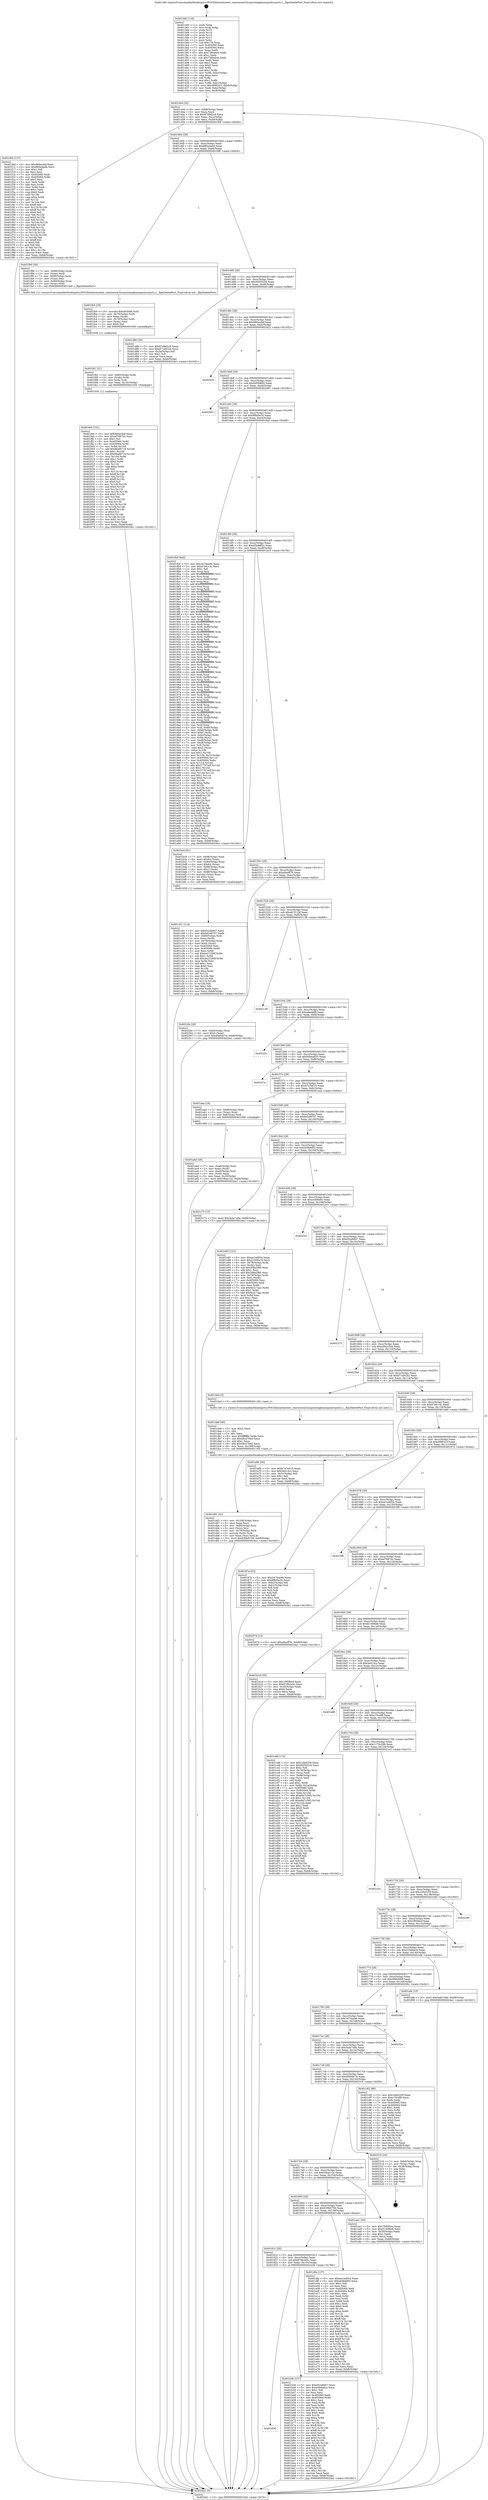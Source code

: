 digraph "0x4013d0" {
  label = "0x4013d0 (/mnt/c/Users/mathe/Desktop/tcc/POCII/binaries/extr_reactoswin32ssprintingbasespoolsvports.c__RpcDeletePort_Final-ollvm.out::main(0))"
  labelloc = "t"
  node[shape=record]

  Entry [label="",width=0.3,height=0.3,shape=circle,fillcolor=black,style=filled]
  "0x401444" [label="{
     0x401444 [32]\l
     | [instrs]\l
     &nbsp;&nbsp;0x401444 \<+6\>: mov -0xb8(%rbp),%eax\l
     &nbsp;&nbsp;0x40144a \<+2\>: mov %eax,%ecx\l
     &nbsp;&nbsp;0x40144c \<+6\>: sub $0x87d9d2c9,%ecx\l
     &nbsp;&nbsp;0x401452 \<+6\>: mov %eax,-0xcc(%rbp)\l
     &nbsp;&nbsp;0x401458 \<+6\>: mov %ecx,-0xd0(%rbp)\l
     &nbsp;&nbsp;0x40145e \<+6\>: je 0000000000401f0d \<main+0xb3d\>\l
  }"]
  "0x401f0d" [label="{
     0x401f0d [137]\l
     | [instrs]\l
     &nbsp;&nbsp;0x401f0d \<+5\>: mov $0x960ecdaf,%eax\l
     &nbsp;&nbsp;0x401f12 \<+5\>: mov $0x885e4a4b,%ecx\l
     &nbsp;&nbsp;0x401f17 \<+2\>: mov $0x1,%dl\l
     &nbsp;&nbsp;0x401f19 \<+2\>: xor %esi,%esi\l
     &nbsp;&nbsp;0x401f1b \<+7\>: mov 0x405060,%edi\l
     &nbsp;&nbsp;0x401f22 \<+8\>: mov 0x405064,%r8d\l
     &nbsp;&nbsp;0x401f2a \<+3\>: sub $0x1,%esi\l
     &nbsp;&nbsp;0x401f2d \<+3\>: mov %edi,%r9d\l
     &nbsp;&nbsp;0x401f30 \<+3\>: add %esi,%r9d\l
     &nbsp;&nbsp;0x401f33 \<+4\>: imul %r9d,%edi\l
     &nbsp;&nbsp;0x401f37 \<+3\>: and $0x1,%edi\l
     &nbsp;&nbsp;0x401f3a \<+3\>: cmp $0x0,%edi\l
     &nbsp;&nbsp;0x401f3d \<+4\>: sete %r10b\l
     &nbsp;&nbsp;0x401f41 \<+4\>: cmp $0xa,%r8d\l
     &nbsp;&nbsp;0x401f45 \<+4\>: setl %r11b\l
     &nbsp;&nbsp;0x401f49 \<+3\>: mov %r10b,%bl\l
     &nbsp;&nbsp;0x401f4c \<+3\>: xor $0xff,%bl\l
     &nbsp;&nbsp;0x401f4f \<+3\>: mov %r11b,%r14b\l
     &nbsp;&nbsp;0x401f52 \<+4\>: xor $0xff,%r14b\l
     &nbsp;&nbsp;0x401f56 \<+3\>: xor $0x0,%dl\l
     &nbsp;&nbsp;0x401f59 \<+3\>: mov %bl,%r15b\l
     &nbsp;&nbsp;0x401f5c \<+4\>: and $0x0,%r15b\l
     &nbsp;&nbsp;0x401f60 \<+3\>: and %dl,%r10b\l
     &nbsp;&nbsp;0x401f63 \<+3\>: mov %r14b,%r12b\l
     &nbsp;&nbsp;0x401f66 \<+4\>: and $0x0,%r12b\l
     &nbsp;&nbsp;0x401f6a \<+3\>: and %dl,%r11b\l
     &nbsp;&nbsp;0x401f6d \<+3\>: or %r10b,%r15b\l
     &nbsp;&nbsp;0x401f70 \<+3\>: or %r11b,%r12b\l
     &nbsp;&nbsp;0x401f73 \<+3\>: xor %r12b,%r15b\l
     &nbsp;&nbsp;0x401f76 \<+3\>: or %r14b,%bl\l
     &nbsp;&nbsp;0x401f79 \<+3\>: xor $0xff,%bl\l
     &nbsp;&nbsp;0x401f7c \<+3\>: or $0x0,%dl\l
     &nbsp;&nbsp;0x401f7f \<+2\>: and %dl,%bl\l
     &nbsp;&nbsp;0x401f81 \<+3\>: or %bl,%r15b\l
     &nbsp;&nbsp;0x401f84 \<+4\>: test $0x1,%r15b\l
     &nbsp;&nbsp;0x401f88 \<+3\>: cmovne %ecx,%eax\l
     &nbsp;&nbsp;0x401f8b \<+6\>: mov %eax,-0xb8(%rbp)\l
     &nbsp;&nbsp;0x401f91 \<+5\>: jmp 00000000004024a1 \<main+0x10d1\>\l
  }"]
  "0x401464" [label="{
     0x401464 [28]\l
     | [instrs]\l
     &nbsp;&nbsp;0x401464 \<+5\>: jmp 0000000000401469 \<main+0x99\>\l
     &nbsp;&nbsp;0x401469 \<+6\>: mov -0xcc(%rbp),%eax\l
     &nbsp;&nbsp;0x40146f \<+5\>: sub $0x885e4a4b,%eax\l
     &nbsp;&nbsp;0x401474 \<+6\>: mov %eax,-0xd4(%rbp)\l
     &nbsp;&nbsp;0x40147a \<+6\>: je 0000000000401f96 \<main+0xbc6\>\l
  }"]
  Exit [label="",width=0.3,height=0.3,shape=circle,fillcolor=black,style=filled,peripheries=2]
  "0x401f96" [label="{
     0x401f96 [30]\l
     | [instrs]\l
     &nbsp;&nbsp;0x401f96 \<+7\>: mov -0x98(%rbp),%rax\l
     &nbsp;&nbsp;0x401f9d \<+2\>: mov (%rax),%edi\l
     &nbsp;&nbsp;0x401f9f \<+7\>: mov -0x90(%rbp),%rax\l
     &nbsp;&nbsp;0x401fa6 \<+2\>: mov (%rax),%esi\l
     &nbsp;&nbsp;0x401fa8 \<+4\>: mov -0x80(%rbp),%rax\l
     &nbsp;&nbsp;0x401fac \<+3\>: mov (%rax),%rdx\l
     &nbsp;&nbsp;0x401faf \<+5\>: call 00000000004013b0 \<_RpcDeletePort\>\l
     | [calls]\l
     &nbsp;&nbsp;0x4013b0 \{1\} (/mnt/c/Users/mathe/Desktop/tcc/POCII/binaries/extr_reactoswin32ssprintingbasespoolsvports.c__RpcDeletePort_Final-ollvm.out::_RpcDeletePort)\l
  }"]
  "0x401480" [label="{
     0x401480 [28]\l
     | [instrs]\l
     &nbsp;&nbsp;0x401480 \<+5\>: jmp 0000000000401485 \<main+0xb5\>\l
     &nbsp;&nbsp;0x401485 \<+6\>: mov -0xcc(%rbp),%eax\l
     &nbsp;&nbsp;0x40148b \<+5\>: sub $0x92f30234,%eax\l
     &nbsp;&nbsp;0x401490 \<+6\>: mov %eax,-0xd8(%rbp)\l
     &nbsp;&nbsp;0x401496 \<+6\>: je 0000000000401d86 \<main+0x9b6\>\l
  }"]
  "0x401fe6" [label="{
     0x401fe6 [151]\l
     | [instrs]\l
     &nbsp;&nbsp;0x401fe6 \<+5\>: mov $0x960ecdaf,%eax\l
     &nbsp;&nbsp;0x401feb \<+5\>: mov $0xef7887dc,%esi\l
     &nbsp;&nbsp;0x401ff0 \<+2\>: mov $0x1,%cl\l
     &nbsp;&nbsp;0x401ff2 \<+8\>: mov 0x405060,%r8d\l
     &nbsp;&nbsp;0x401ffa \<+8\>: mov 0x405064,%r9d\l
     &nbsp;&nbsp;0x402002 \<+3\>: mov %r8d,%r10d\l
     &nbsp;&nbsp;0x402005 \<+7\>: add $0x96af6719,%r10d\l
     &nbsp;&nbsp;0x40200c \<+4\>: sub $0x1,%r10d\l
     &nbsp;&nbsp;0x402010 \<+7\>: sub $0x96af6719,%r10d\l
     &nbsp;&nbsp;0x402017 \<+4\>: imul %r10d,%r8d\l
     &nbsp;&nbsp;0x40201b \<+4\>: and $0x1,%r8d\l
     &nbsp;&nbsp;0x40201f \<+4\>: cmp $0x0,%r8d\l
     &nbsp;&nbsp;0x402023 \<+4\>: sete %r11b\l
     &nbsp;&nbsp;0x402027 \<+4\>: cmp $0xa,%r9d\l
     &nbsp;&nbsp;0x40202b \<+3\>: setl %bl\l
     &nbsp;&nbsp;0x40202e \<+3\>: mov %r11b,%r14b\l
     &nbsp;&nbsp;0x402031 \<+4\>: xor $0xff,%r14b\l
     &nbsp;&nbsp;0x402035 \<+3\>: mov %bl,%r15b\l
     &nbsp;&nbsp;0x402038 \<+4\>: xor $0xff,%r15b\l
     &nbsp;&nbsp;0x40203c \<+3\>: xor $0x0,%cl\l
     &nbsp;&nbsp;0x40203f \<+3\>: mov %r14b,%r12b\l
     &nbsp;&nbsp;0x402042 \<+4\>: and $0x0,%r12b\l
     &nbsp;&nbsp;0x402046 \<+3\>: and %cl,%r11b\l
     &nbsp;&nbsp;0x402049 \<+3\>: mov %r15b,%r13b\l
     &nbsp;&nbsp;0x40204c \<+4\>: and $0x0,%r13b\l
     &nbsp;&nbsp;0x402050 \<+2\>: and %cl,%bl\l
     &nbsp;&nbsp;0x402052 \<+3\>: or %r11b,%r12b\l
     &nbsp;&nbsp;0x402055 \<+3\>: or %bl,%r13b\l
     &nbsp;&nbsp;0x402058 \<+3\>: xor %r13b,%r12b\l
     &nbsp;&nbsp;0x40205b \<+3\>: or %r15b,%r14b\l
     &nbsp;&nbsp;0x40205e \<+4\>: xor $0xff,%r14b\l
     &nbsp;&nbsp;0x402062 \<+3\>: or $0x0,%cl\l
     &nbsp;&nbsp;0x402065 \<+3\>: and %cl,%r14b\l
     &nbsp;&nbsp;0x402068 \<+3\>: or %r14b,%r12b\l
     &nbsp;&nbsp;0x40206b \<+4\>: test $0x1,%r12b\l
     &nbsp;&nbsp;0x40206f \<+3\>: cmovne %esi,%eax\l
     &nbsp;&nbsp;0x402072 \<+6\>: mov %eax,-0xb8(%rbp)\l
     &nbsp;&nbsp;0x402078 \<+5\>: jmp 00000000004024a1 \<main+0x10d1\>\l
  }"]
  "0x401d86" [label="{
     0x401d86 [30]\l
     | [instrs]\l
     &nbsp;&nbsp;0x401d86 \<+5\>: mov $0x87d9d2c9,%eax\l
     &nbsp;&nbsp;0x401d8b \<+5\>: mov $0xd71d91b2,%ecx\l
     &nbsp;&nbsp;0x401d90 \<+3\>: mov -0x2a(%rbp),%dl\l
     &nbsp;&nbsp;0x401d93 \<+3\>: test $0x1,%dl\l
     &nbsp;&nbsp;0x401d96 \<+3\>: cmovne %ecx,%eax\l
     &nbsp;&nbsp;0x401d99 \<+6\>: mov %eax,-0xb8(%rbp)\l
     &nbsp;&nbsp;0x401d9f \<+5\>: jmp 00000000004024a1 \<main+0x10d1\>\l
  }"]
  "0x40149c" [label="{
     0x40149c [28]\l
     | [instrs]\l
     &nbsp;&nbsp;0x40149c \<+5\>: jmp 00000000004014a1 \<main+0xd1\>\l
     &nbsp;&nbsp;0x4014a1 \<+6\>: mov -0xcc(%rbp),%eax\l
     &nbsp;&nbsp;0x4014a7 \<+5\>: sub $0x960ecdaf,%eax\l
     &nbsp;&nbsp;0x4014ac \<+6\>: mov %eax,-0xdc(%rbp)\l
     &nbsp;&nbsp;0x4014b2 \<+6\>: je 0000000000402422 \<main+0x1052\>\l
  }"]
  "0x401fd1" [label="{
     0x401fd1 [21]\l
     | [instrs]\l
     &nbsp;&nbsp;0x401fd1 \<+4\>: mov -0x80(%rbp),%rdx\l
     &nbsp;&nbsp;0x401fd5 \<+3\>: mov (%rdx),%rdx\l
     &nbsp;&nbsp;0x401fd8 \<+3\>: mov %rdx,%rdi\l
     &nbsp;&nbsp;0x401fdb \<+6\>: mov %eax,-0x16c(%rbp)\l
     &nbsp;&nbsp;0x401fe1 \<+5\>: call 0000000000401030 \<free@plt\>\l
     | [calls]\l
     &nbsp;&nbsp;0x401030 \{1\} (unknown)\l
  }"]
  "0x402422" [label="{
     0x402422\l
  }", style=dashed]
  "0x4014b8" [label="{
     0x4014b8 [28]\l
     | [instrs]\l
     &nbsp;&nbsp;0x4014b8 \<+5\>: jmp 00000000004014bd \<main+0xed\>\l
     &nbsp;&nbsp;0x4014bd \<+6\>: mov -0xcc(%rbp),%eax\l
     &nbsp;&nbsp;0x4014c3 \<+5\>: sub $0x9d568f45,%eax\l
     &nbsp;&nbsp;0x4014c8 \<+6\>: mov %eax,-0xe0(%rbp)\l
     &nbsp;&nbsp;0x4014ce \<+6\>: je 0000000000402481 \<main+0x10b1\>\l
  }"]
  "0x401fb4" [label="{
     0x401fb4 [29]\l
     | [instrs]\l
     &nbsp;&nbsp;0x401fb4 \<+10\>: movabs $0x4030d6,%rdi\l
     &nbsp;&nbsp;0x401fbe \<+4\>: mov -0x70(%rbp),%rdx\l
     &nbsp;&nbsp;0x401fc2 \<+2\>: mov %eax,(%rdx)\l
     &nbsp;&nbsp;0x401fc4 \<+4\>: mov -0x70(%rbp),%rdx\l
     &nbsp;&nbsp;0x401fc8 \<+2\>: mov (%rdx),%esi\l
     &nbsp;&nbsp;0x401fca \<+2\>: mov $0x0,%al\l
     &nbsp;&nbsp;0x401fcc \<+5\>: call 0000000000401040 \<printf@plt\>\l
     | [calls]\l
     &nbsp;&nbsp;0x401040 \{1\} (unknown)\l
  }"]
  "0x402481" [label="{
     0x402481\l
  }", style=dashed]
  "0x4014d4" [label="{
     0x4014d4 [28]\l
     | [instrs]\l
     &nbsp;&nbsp;0x4014d4 \<+5\>: jmp 00000000004014d9 \<main+0x109\>\l
     &nbsp;&nbsp;0x4014d9 \<+6\>: mov -0xcc(%rbp),%eax\l
     &nbsp;&nbsp;0x4014df \<+5\>: sub $0x9f8d5e24,%eax\l
     &nbsp;&nbsp;0x4014e4 \<+6\>: mov %eax,-0xe4(%rbp)\l
     &nbsp;&nbsp;0x4014ea \<+6\>: je 00000000004018af \<main+0x4df\>\l
  }"]
  "0x401dd1" [label="{
     0x401dd1 [41]\l
     | [instrs]\l
     &nbsp;&nbsp;0x401dd1 \<+6\>: mov -0x168(%rbp),%ecx\l
     &nbsp;&nbsp;0x401dd7 \<+3\>: imul %eax,%ecx\l
     &nbsp;&nbsp;0x401dda \<+4\>: mov -0x80(%rbp),%rsi\l
     &nbsp;&nbsp;0x401dde \<+3\>: mov (%rsi),%rsi\l
     &nbsp;&nbsp;0x401de1 \<+4\>: mov -0x78(%rbp),%rdi\l
     &nbsp;&nbsp;0x401de5 \<+3\>: movslq (%rdi),%rdi\l
     &nbsp;&nbsp;0x401de8 \<+3\>: mov %ecx,(%rsi,%rdi,4)\l
     &nbsp;&nbsp;0x401deb \<+10\>: movl $0x630b6759,-0xb8(%rbp)\l
     &nbsp;&nbsp;0x401df5 \<+5\>: jmp 00000000004024a1 \<main+0x10d1\>\l
  }"]
  "0x4018af" [label="{
     0x4018af [444]\l
     | [instrs]\l
     &nbsp;&nbsp;0x4018af \<+5\>: mov $0x3470aa46,%eax\l
     &nbsp;&nbsp;0x4018b4 \<+5\>: mov $0xd7bfc14c,%ecx\l
     &nbsp;&nbsp;0x4018b9 \<+2\>: mov $0x1,%dl\l
     &nbsp;&nbsp;0x4018bb \<+3\>: mov %rsp,%rsi\l
     &nbsp;&nbsp;0x4018be \<+4\>: add $0xfffffffffffffff0,%rsi\l
     &nbsp;&nbsp;0x4018c2 \<+3\>: mov %rsi,%rsp\l
     &nbsp;&nbsp;0x4018c5 \<+7\>: mov %rsi,-0xb0(%rbp)\l
     &nbsp;&nbsp;0x4018cc \<+3\>: mov %rsp,%rsi\l
     &nbsp;&nbsp;0x4018cf \<+4\>: add $0xfffffffffffffff0,%rsi\l
     &nbsp;&nbsp;0x4018d3 \<+3\>: mov %rsi,%rsp\l
     &nbsp;&nbsp;0x4018d6 \<+3\>: mov %rsp,%rdi\l
     &nbsp;&nbsp;0x4018d9 \<+4\>: add $0xfffffffffffffff0,%rdi\l
     &nbsp;&nbsp;0x4018dd \<+3\>: mov %rdi,%rsp\l
     &nbsp;&nbsp;0x4018e0 \<+7\>: mov %rdi,-0xa8(%rbp)\l
     &nbsp;&nbsp;0x4018e7 \<+3\>: mov %rsp,%rdi\l
     &nbsp;&nbsp;0x4018ea \<+4\>: add $0xfffffffffffffff0,%rdi\l
     &nbsp;&nbsp;0x4018ee \<+3\>: mov %rdi,%rsp\l
     &nbsp;&nbsp;0x4018f1 \<+7\>: mov %rdi,-0xa0(%rbp)\l
     &nbsp;&nbsp;0x4018f8 \<+3\>: mov %rsp,%rdi\l
     &nbsp;&nbsp;0x4018fb \<+4\>: add $0xfffffffffffffff0,%rdi\l
     &nbsp;&nbsp;0x4018ff \<+3\>: mov %rdi,%rsp\l
     &nbsp;&nbsp;0x401902 \<+7\>: mov %rdi,-0x98(%rbp)\l
     &nbsp;&nbsp;0x401909 \<+3\>: mov %rsp,%rdi\l
     &nbsp;&nbsp;0x40190c \<+4\>: add $0xfffffffffffffff0,%rdi\l
     &nbsp;&nbsp;0x401910 \<+3\>: mov %rdi,%rsp\l
     &nbsp;&nbsp;0x401913 \<+7\>: mov %rdi,-0x90(%rbp)\l
     &nbsp;&nbsp;0x40191a \<+3\>: mov %rsp,%rdi\l
     &nbsp;&nbsp;0x40191d \<+4\>: add $0xfffffffffffffff0,%rdi\l
     &nbsp;&nbsp;0x401921 \<+3\>: mov %rdi,%rsp\l
     &nbsp;&nbsp;0x401924 \<+7\>: mov %rdi,-0x88(%rbp)\l
     &nbsp;&nbsp;0x40192b \<+3\>: mov %rsp,%rdi\l
     &nbsp;&nbsp;0x40192e \<+4\>: add $0xfffffffffffffff0,%rdi\l
     &nbsp;&nbsp;0x401932 \<+3\>: mov %rdi,%rsp\l
     &nbsp;&nbsp;0x401935 \<+4\>: mov %rdi,-0x80(%rbp)\l
     &nbsp;&nbsp;0x401939 \<+3\>: mov %rsp,%rdi\l
     &nbsp;&nbsp;0x40193c \<+4\>: add $0xfffffffffffffff0,%rdi\l
     &nbsp;&nbsp;0x401940 \<+3\>: mov %rdi,%rsp\l
     &nbsp;&nbsp;0x401943 \<+4\>: mov %rdi,-0x78(%rbp)\l
     &nbsp;&nbsp;0x401947 \<+3\>: mov %rsp,%rdi\l
     &nbsp;&nbsp;0x40194a \<+4\>: add $0xfffffffffffffff0,%rdi\l
     &nbsp;&nbsp;0x40194e \<+3\>: mov %rdi,%rsp\l
     &nbsp;&nbsp;0x401951 \<+4\>: mov %rdi,-0x70(%rbp)\l
     &nbsp;&nbsp;0x401955 \<+3\>: mov %rsp,%rdi\l
     &nbsp;&nbsp;0x401958 \<+4\>: add $0xfffffffffffffff0,%rdi\l
     &nbsp;&nbsp;0x40195c \<+3\>: mov %rdi,%rsp\l
     &nbsp;&nbsp;0x40195f \<+4\>: mov %rdi,-0x68(%rbp)\l
     &nbsp;&nbsp;0x401963 \<+3\>: mov %rsp,%rdi\l
     &nbsp;&nbsp;0x401966 \<+4\>: add $0xfffffffffffffff0,%rdi\l
     &nbsp;&nbsp;0x40196a \<+3\>: mov %rdi,%rsp\l
     &nbsp;&nbsp;0x40196d \<+4\>: mov %rdi,-0x60(%rbp)\l
     &nbsp;&nbsp;0x401971 \<+3\>: mov %rsp,%rdi\l
     &nbsp;&nbsp;0x401974 \<+4\>: add $0xfffffffffffffff0,%rdi\l
     &nbsp;&nbsp;0x401978 \<+3\>: mov %rdi,%rsp\l
     &nbsp;&nbsp;0x40197b \<+4\>: mov %rdi,-0x58(%rbp)\l
     &nbsp;&nbsp;0x40197f \<+3\>: mov %rsp,%rdi\l
     &nbsp;&nbsp;0x401982 \<+4\>: add $0xfffffffffffffff0,%rdi\l
     &nbsp;&nbsp;0x401986 \<+3\>: mov %rdi,%rsp\l
     &nbsp;&nbsp;0x401989 \<+4\>: mov %rdi,-0x50(%rbp)\l
     &nbsp;&nbsp;0x40198d \<+3\>: mov %rsp,%rdi\l
     &nbsp;&nbsp;0x401990 \<+4\>: add $0xfffffffffffffff0,%rdi\l
     &nbsp;&nbsp;0x401994 \<+3\>: mov %rdi,%rsp\l
     &nbsp;&nbsp;0x401997 \<+4\>: mov %rdi,-0x48(%rbp)\l
     &nbsp;&nbsp;0x40199b \<+3\>: mov %rsp,%rdi\l
     &nbsp;&nbsp;0x40199e \<+4\>: add $0xfffffffffffffff0,%rdi\l
     &nbsp;&nbsp;0x4019a2 \<+3\>: mov %rdi,%rsp\l
     &nbsp;&nbsp;0x4019a5 \<+4\>: mov %rdi,-0x40(%rbp)\l
     &nbsp;&nbsp;0x4019a9 \<+7\>: mov -0xb0(%rbp),%rdi\l
     &nbsp;&nbsp;0x4019b0 \<+6\>: movl $0x0,(%rdi)\l
     &nbsp;&nbsp;0x4019b6 \<+7\>: mov -0xbc(%rbp),%r8d\l
     &nbsp;&nbsp;0x4019bd \<+3\>: mov %r8d,(%rsi)\l
     &nbsp;&nbsp;0x4019c0 \<+7\>: mov -0xa8(%rbp),%rdi\l
     &nbsp;&nbsp;0x4019c7 \<+7\>: mov -0xc8(%rbp),%r9\l
     &nbsp;&nbsp;0x4019ce \<+3\>: mov %r9,(%rdi)\l
     &nbsp;&nbsp;0x4019d1 \<+3\>: cmpl $0x2,(%rsi)\l
     &nbsp;&nbsp;0x4019d4 \<+4\>: setne %r10b\l
     &nbsp;&nbsp;0x4019d8 \<+4\>: and $0x1,%r10b\l
     &nbsp;&nbsp;0x4019dc \<+4\>: mov %r10b,-0x31(%rbp)\l
     &nbsp;&nbsp;0x4019e0 \<+8\>: mov 0x405060,%r11d\l
     &nbsp;&nbsp;0x4019e8 \<+7\>: mov 0x405064,%ebx\l
     &nbsp;&nbsp;0x4019ef \<+3\>: mov %r11d,%r14d\l
     &nbsp;&nbsp;0x4019f2 \<+7\>: add $0x37767a0f,%r14d\l
     &nbsp;&nbsp;0x4019f9 \<+4\>: sub $0x1,%r14d\l
     &nbsp;&nbsp;0x4019fd \<+7\>: sub $0x37767a0f,%r14d\l
     &nbsp;&nbsp;0x401a04 \<+4\>: imul %r14d,%r11d\l
     &nbsp;&nbsp;0x401a08 \<+4\>: and $0x1,%r11d\l
     &nbsp;&nbsp;0x401a0c \<+4\>: cmp $0x0,%r11d\l
     &nbsp;&nbsp;0x401a10 \<+4\>: sete %r10b\l
     &nbsp;&nbsp;0x401a14 \<+3\>: cmp $0xa,%ebx\l
     &nbsp;&nbsp;0x401a17 \<+4\>: setl %r15b\l
     &nbsp;&nbsp;0x401a1b \<+3\>: mov %r10b,%r12b\l
     &nbsp;&nbsp;0x401a1e \<+4\>: xor $0xff,%r12b\l
     &nbsp;&nbsp;0x401a22 \<+3\>: mov %r15b,%r13b\l
     &nbsp;&nbsp;0x401a25 \<+4\>: xor $0xff,%r13b\l
     &nbsp;&nbsp;0x401a29 \<+3\>: xor $0x1,%dl\l
     &nbsp;&nbsp;0x401a2c \<+3\>: mov %r12b,%sil\l
     &nbsp;&nbsp;0x401a2f \<+4\>: and $0xff,%sil\l
     &nbsp;&nbsp;0x401a33 \<+3\>: and %dl,%r10b\l
     &nbsp;&nbsp;0x401a36 \<+3\>: mov %r13b,%dil\l
     &nbsp;&nbsp;0x401a39 \<+4\>: and $0xff,%dil\l
     &nbsp;&nbsp;0x401a3d \<+3\>: and %dl,%r15b\l
     &nbsp;&nbsp;0x401a40 \<+3\>: or %r10b,%sil\l
     &nbsp;&nbsp;0x401a43 \<+3\>: or %r15b,%dil\l
     &nbsp;&nbsp;0x401a46 \<+3\>: xor %dil,%sil\l
     &nbsp;&nbsp;0x401a49 \<+3\>: or %r13b,%r12b\l
     &nbsp;&nbsp;0x401a4c \<+4\>: xor $0xff,%r12b\l
     &nbsp;&nbsp;0x401a50 \<+3\>: or $0x1,%dl\l
     &nbsp;&nbsp;0x401a53 \<+3\>: and %dl,%r12b\l
     &nbsp;&nbsp;0x401a56 \<+3\>: or %r12b,%sil\l
     &nbsp;&nbsp;0x401a59 \<+4\>: test $0x1,%sil\l
     &nbsp;&nbsp;0x401a5d \<+3\>: cmovne %ecx,%eax\l
     &nbsp;&nbsp;0x401a60 \<+6\>: mov %eax,-0xb8(%rbp)\l
     &nbsp;&nbsp;0x401a66 \<+5\>: jmp 00000000004024a1 \<main+0x10d1\>\l
  }"]
  "0x4014f0" [label="{
     0x4014f0 [28]\l
     | [instrs]\l
     &nbsp;&nbsp;0x4014f0 \<+5\>: jmp 00000000004014f5 \<main+0x125\>\l
     &nbsp;&nbsp;0x4014f5 \<+6\>: mov -0xcc(%rbp),%eax\l
     &nbsp;&nbsp;0x4014fb \<+5\>: sub $0xa5bde82c,%eax\l
     &nbsp;&nbsp;0x401500 \<+6\>: mov %eax,-0xe8(%rbp)\l
     &nbsp;&nbsp;0x401506 \<+6\>: je 0000000000401bc4 \<main+0x7f4\>\l
  }"]
  "0x401da9" [label="{
     0x401da9 [40]\l
     | [instrs]\l
     &nbsp;&nbsp;0x401da9 \<+5\>: mov $0x2,%ecx\l
     &nbsp;&nbsp;0x401dae \<+1\>: cltd\l
     &nbsp;&nbsp;0x401daf \<+2\>: idiv %ecx\l
     &nbsp;&nbsp;0x401db1 \<+6\>: imul $0xfffffffe,%edx,%ecx\l
     &nbsp;&nbsp;0x401db7 \<+6\>: sub $0x48ca794d,%ecx\l
     &nbsp;&nbsp;0x401dbd \<+3\>: add $0x1,%ecx\l
     &nbsp;&nbsp;0x401dc0 \<+6\>: add $0x48ca794d,%ecx\l
     &nbsp;&nbsp;0x401dc6 \<+6\>: mov %ecx,-0x168(%rbp)\l
     &nbsp;&nbsp;0x401dcc \<+5\>: call 0000000000401160 \<next_i\>\l
     | [calls]\l
     &nbsp;&nbsp;0x401160 \{1\} (/mnt/c/Users/mathe/Desktop/tcc/POCII/binaries/extr_reactoswin32ssprintingbasespoolsvports.c__RpcDeletePort_Final-ollvm.out::next_i)\l
  }"]
  "0x401bc4" [label="{
     0x401bc4 [61]\l
     | [instrs]\l
     &nbsp;&nbsp;0x401bc4 \<+7\>: mov -0x98(%rbp),%rax\l
     &nbsp;&nbsp;0x401bcb \<+6\>: movl $0x64,(%rax)\l
     &nbsp;&nbsp;0x401bd1 \<+7\>: mov -0x90(%rbp),%rax\l
     &nbsp;&nbsp;0x401bd8 \<+6\>: movl $0x64,(%rax)\l
     &nbsp;&nbsp;0x401bde \<+7\>: mov -0x88(%rbp),%rax\l
     &nbsp;&nbsp;0x401be5 \<+6\>: movl $0x1,(%rax)\l
     &nbsp;&nbsp;0x401beb \<+7\>: mov -0x88(%rbp),%rax\l
     &nbsp;&nbsp;0x401bf2 \<+3\>: movslq (%rax),%rax\l
     &nbsp;&nbsp;0x401bf5 \<+4\>: shl $0x2,%rax\l
     &nbsp;&nbsp;0x401bf9 \<+3\>: mov %rax,%rdi\l
     &nbsp;&nbsp;0x401bfc \<+5\>: call 0000000000401050 \<malloc@plt\>\l
     | [calls]\l
     &nbsp;&nbsp;0x401050 \{1\} (unknown)\l
  }"]
  "0x40150c" [label="{
     0x40150c [28]\l
     | [instrs]\l
     &nbsp;&nbsp;0x40150c \<+5\>: jmp 0000000000401511 \<main+0x141\>\l
     &nbsp;&nbsp;0x401511 \<+6\>: mov -0xcc(%rbp),%eax\l
     &nbsp;&nbsp;0x401517 \<+5\>: sub $0xa9acff76,%eax\l
     &nbsp;&nbsp;0x40151c \<+6\>: mov %eax,-0xec(%rbp)\l
     &nbsp;&nbsp;0x401522 \<+6\>: je 00000000004022fa \<main+0xf2a\>\l
  }"]
  "0x401c01" [label="{
     0x401c01 [114]\l
     | [instrs]\l
     &nbsp;&nbsp;0x401c01 \<+5\>: mov $0xd32a6847,%ecx\l
     &nbsp;&nbsp;0x401c06 \<+5\>: mov $0xbd2d9707,%edx\l
     &nbsp;&nbsp;0x401c0b \<+4\>: mov -0x80(%rbp),%rdi\l
     &nbsp;&nbsp;0x401c0f \<+3\>: mov %rax,(%rdi)\l
     &nbsp;&nbsp;0x401c12 \<+4\>: mov -0x78(%rbp),%rax\l
     &nbsp;&nbsp;0x401c16 \<+6\>: movl $0x0,(%rax)\l
     &nbsp;&nbsp;0x401c1c \<+7\>: mov 0x405060,%esi\l
     &nbsp;&nbsp;0x401c23 \<+8\>: mov 0x405064,%r8d\l
     &nbsp;&nbsp;0x401c2b \<+3\>: mov %esi,%r9d\l
     &nbsp;&nbsp;0x401c2e \<+7\>: sub $0x4e27280f,%r9d\l
     &nbsp;&nbsp;0x401c35 \<+4\>: sub $0x1,%r9d\l
     &nbsp;&nbsp;0x401c39 \<+7\>: add $0x4e27280f,%r9d\l
     &nbsp;&nbsp;0x401c40 \<+4\>: imul %r9d,%esi\l
     &nbsp;&nbsp;0x401c44 \<+3\>: and $0x1,%esi\l
     &nbsp;&nbsp;0x401c47 \<+3\>: cmp $0x0,%esi\l
     &nbsp;&nbsp;0x401c4a \<+4\>: sete %r10b\l
     &nbsp;&nbsp;0x401c4e \<+4\>: cmp $0xa,%r8d\l
     &nbsp;&nbsp;0x401c52 \<+4\>: setl %r11b\l
     &nbsp;&nbsp;0x401c56 \<+3\>: mov %r10b,%bl\l
     &nbsp;&nbsp;0x401c59 \<+3\>: and %r11b,%bl\l
     &nbsp;&nbsp;0x401c5c \<+3\>: xor %r11b,%r10b\l
     &nbsp;&nbsp;0x401c5f \<+3\>: or %r10b,%bl\l
     &nbsp;&nbsp;0x401c62 \<+3\>: test $0x1,%bl\l
     &nbsp;&nbsp;0x401c65 \<+3\>: cmovne %edx,%ecx\l
     &nbsp;&nbsp;0x401c68 \<+6\>: mov %ecx,-0xb8(%rbp)\l
     &nbsp;&nbsp;0x401c6e \<+5\>: jmp 00000000004024a1 \<main+0x10d1\>\l
  }"]
  "0x4022fa" [label="{
     0x4022fa [28]\l
     | [instrs]\l
     &nbsp;&nbsp;0x4022fa \<+7\>: mov -0xb0(%rbp),%rax\l
     &nbsp;&nbsp;0x402301 \<+6\>: movl $0x0,(%rax)\l
     &nbsp;&nbsp;0x402307 \<+10\>: movl $0x45e0dc74,-0xb8(%rbp)\l
     &nbsp;&nbsp;0x402311 \<+5\>: jmp 00000000004024a1 \<main+0x10d1\>\l
  }"]
  "0x401528" [label="{
     0x401528 [28]\l
     | [instrs]\l
     &nbsp;&nbsp;0x401528 \<+5\>: jmp 000000000040152d \<main+0x15d\>\l
     &nbsp;&nbsp;0x40152d \<+6\>: mov -0xcc(%rbp),%eax\l
     &nbsp;&nbsp;0x401533 \<+5\>: sub $0xab7f11bf,%eax\l
     &nbsp;&nbsp;0x401538 \<+6\>: mov %eax,-0xf0(%rbp)\l
     &nbsp;&nbsp;0x40153e \<+6\>: je 0000000000402138 \<main+0xd68\>\l
  }"]
  "0x401838" [label="{
     0x401838\l
  }", style=dashed]
  "0x402138" [label="{
     0x402138\l
  }", style=dashed]
  "0x401544" [label="{
     0x401544 [28]\l
     | [instrs]\l
     &nbsp;&nbsp;0x401544 \<+5\>: jmp 0000000000401549 \<main+0x179\>\l
     &nbsp;&nbsp;0x401549 \<+6\>: mov -0xcc(%rbp),%eax\l
     &nbsp;&nbsp;0x40154f \<+5\>: sub $0xafaedef6,%eax\l
     &nbsp;&nbsp;0x401554 \<+6\>: mov %eax,-0xf4(%rbp)\l
     &nbsp;&nbsp;0x40155a \<+6\>: je 000000000040225c \<main+0xe8c\>\l
  }"]
  "0x401b3b" [label="{
     0x401b3b [137]\l
     | [instrs]\l
     &nbsp;&nbsp;0x401b3b \<+5\>: mov $0xd32a6847,%eax\l
     &nbsp;&nbsp;0x401b40 \<+5\>: mov $0xa5bde82c,%ecx\l
     &nbsp;&nbsp;0x401b45 \<+2\>: mov $0x1,%dl\l
     &nbsp;&nbsp;0x401b47 \<+2\>: xor %esi,%esi\l
     &nbsp;&nbsp;0x401b49 \<+7\>: mov 0x405060,%edi\l
     &nbsp;&nbsp;0x401b50 \<+8\>: mov 0x405064,%r8d\l
     &nbsp;&nbsp;0x401b58 \<+3\>: sub $0x1,%esi\l
     &nbsp;&nbsp;0x401b5b \<+3\>: mov %edi,%r9d\l
     &nbsp;&nbsp;0x401b5e \<+3\>: add %esi,%r9d\l
     &nbsp;&nbsp;0x401b61 \<+4\>: imul %r9d,%edi\l
     &nbsp;&nbsp;0x401b65 \<+3\>: and $0x1,%edi\l
     &nbsp;&nbsp;0x401b68 \<+3\>: cmp $0x0,%edi\l
     &nbsp;&nbsp;0x401b6b \<+4\>: sete %r10b\l
     &nbsp;&nbsp;0x401b6f \<+4\>: cmp $0xa,%r8d\l
     &nbsp;&nbsp;0x401b73 \<+4\>: setl %r11b\l
     &nbsp;&nbsp;0x401b77 \<+3\>: mov %r10b,%bl\l
     &nbsp;&nbsp;0x401b7a \<+3\>: xor $0xff,%bl\l
     &nbsp;&nbsp;0x401b7d \<+3\>: mov %r11b,%r14b\l
     &nbsp;&nbsp;0x401b80 \<+4\>: xor $0xff,%r14b\l
     &nbsp;&nbsp;0x401b84 \<+3\>: xor $0x0,%dl\l
     &nbsp;&nbsp;0x401b87 \<+3\>: mov %bl,%r15b\l
     &nbsp;&nbsp;0x401b8a \<+4\>: and $0x0,%r15b\l
     &nbsp;&nbsp;0x401b8e \<+3\>: and %dl,%r10b\l
     &nbsp;&nbsp;0x401b91 \<+3\>: mov %r14b,%r12b\l
     &nbsp;&nbsp;0x401b94 \<+4\>: and $0x0,%r12b\l
     &nbsp;&nbsp;0x401b98 \<+3\>: and %dl,%r11b\l
     &nbsp;&nbsp;0x401b9b \<+3\>: or %r10b,%r15b\l
     &nbsp;&nbsp;0x401b9e \<+3\>: or %r11b,%r12b\l
     &nbsp;&nbsp;0x401ba1 \<+3\>: xor %r12b,%r15b\l
     &nbsp;&nbsp;0x401ba4 \<+3\>: or %r14b,%bl\l
     &nbsp;&nbsp;0x401ba7 \<+3\>: xor $0xff,%bl\l
     &nbsp;&nbsp;0x401baa \<+3\>: or $0x0,%dl\l
     &nbsp;&nbsp;0x401bad \<+2\>: and %dl,%bl\l
     &nbsp;&nbsp;0x401baf \<+3\>: or %bl,%r15b\l
     &nbsp;&nbsp;0x401bb2 \<+4\>: test $0x1,%r15b\l
     &nbsp;&nbsp;0x401bb6 \<+3\>: cmovne %ecx,%eax\l
     &nbsp;&nbsp;0x401bb9 \<+6\>: mov %eax,-0xb8(%rbp)\l
     &nbsp;&nbsp;0x401bbf \<+5\>: jmp 00000000004024a1 \<main+0x10d1\>\l
  }"]
  "0x40225c" [label="{
     0x40225c\l
  }", style=dashed]
  "0x401560" [label="{
     0x401560 [28]\l
     | [instrs]\l
     &nbsp;&nbsp;0x401560 \<+5\>: jmp 0000000000401565 \<main+0x195\>\l
     &nbsp;&nbsp;0x401565 \<+6\>: mov -0xcc(%rbp),%eax\l
     &nbsp;&nbsp;0x40156b \<+5\>: sub $0xb0bba835,%eax\l
     &nbsp;&nbsp;0x401570 \<+6\>: mov %eax,-0xf8(%rbp)\l
     &nbsp;&nbsp;0x401576 \<+6\>: je 000000000040227e \<main+0xeae\>\l
  }"]
  "0x40181c" [label="{
     0x40181c [28]\l
     | [instrs]\l
     &nbsp;&nbsp;0x40181c \<+5\>: jmp 0000000000401821 \<main+0x451\>\l
     &nbsp;&nbsp;0x401821 \<+6\>: mov -0xcc(%rbp),%eax\l
     &nbsp;&nbsp;0x401827 \<+5\>: sub $0x67db2a5c,%eax\l
     &nbsp;&nbsp;0x40182c \<+6\>: mov %eax,-0x15c(%rbp)\l
     &nbsp;&nbsp;0x401832 \<+6\>: je 0000000000401b3b \<main+0x76b\>\l
  }"]
  "0x40227e" [label="{
     0x40227e\l
  }", style=dashed]
  "0x40157c" [label="{
     0x40157c [28]\l
     | [instrs]\l
     &nbsp;&nbsp;0x40157c \<+5\>: jmp 0000000000401581 \<main+0x1b1\>\l
     &nbsp;&nbsp;0x401581 \<+6\>: mov -0xcc(%rbp),%eax\l
     &nbsp;&nbsp;0x401587 \<+5\>: sub $0xb7e7e010,%eax\l
     &nbsp;&nbsp;0x40158c \<+6\>: mov %eax,-0xfc(%rbp)\l
     &nbsp;&nbsp;0x401592 \<+6\>: je 0000000000401aaa \<main+0x6da\>\l
  }"]
  "0x401dfa" [label="{
     0x401dfa [137]\l
     | [instrs]\l
     &nbsp;&nbsp;0x401dfa \<+5\>: mov $0xee1ed054,%eax\l
     &nbsp;&nbsp;0x401dff \<+5\>: mov $0xcb58dd05,%ecx\l
     &nbsp;&nbsp;0x401e04 \<+2\>: mov $0x1,%dl\l
     &nbsp;&nbsp;0x401e06 \<+2\>: xor %esi,%esi\l
     &nbsp;&nbsp;0x401e08 \<+7\>: mov 0x405060,%edi\l
     &nbsp;&nbsp;0x401e0f \<+8\>: mov 0x405064,%r8d\l
     &nbsp;&nbsp;0x401e17 \<+3\>: sub $0x1,%esi\l
     &nbsp;&nbsp;0x401e1a \<+3\>: mov %edi,%r9d\l
     &nbsp;&nbsp;0x401e1d \<+3\>: add %esi,%r9d\l
     &nbsp;&nbsp;0x401e20 \<+4\>: imul %r9d,%edi\l
     &nbsp;&nbsp;0x401e24 \<+3\>: and $0x1,%edi\l
     &nbsp;&nbsp;0x401e27 \<+3\>: cmp $0x0,%edi\l
     &nbsp;&nbsp;0x401e2a \<+4\>: sete %r10b\l
     &nbsp;&nbsp;0x401e2e \<+4\>: cmp $0xa,%r8d\l
     &nbsp;&nbsp;0x401e32 \<+4\>: setl %r11b\l
     &nbsp;&nbsp;0x401e36 \<+3\>: mov %r10b,%bl\l
     &nbsp;&nbsp;0x401e39 \<+3\>: xor $0xff,%bl\l
     &nbsp;&nbsp;0x401e3c \<+3\>: mov %r11b,%r14b\l
     &nbsp;&nbsp;0x401e3f \<+4\>: xor $0xff,%r14b\l
     &nbsp;&nbsp;0x401e43 \<+3\>: xor $0x1,%dl\l
     &nbsp;&nbsp;0x401e46 \<+3\>: mov %bl,%r15b\l
     &nbsp;&nbsp;0x401e49 \<+4\>: and $0xff,%r15b\l
     &nbsp;&nbsp;0x401e4d \<+3\>: and %dl,%r10b\l
     &nbsp;&nbsp;0x401e50 \<+3\>: mov %r14b,%r12b\l
     &nbsp;&nbsp;0x401e53 \<+4\>: and $0xff,%r12b\l
     &nbsp;&nbsp;0x401e57 \<+3\>: and %dl,%r11b\l
     &nbsp;&nbsp;0x401e5a \<+3\>: or %r10b,%r15b\l
     &nbsp;&nbsp;0x401e5d \<+3\>: or %r11b,%r12b\l
     &nbsp;&nbsp;0x401e60 \<+3\>: xor %r12b,%r15b\l
     &nbsp;&nbsp;0x401e63 \<+3\>: or %r14b,%bl\l
     &nbsp;&nbsp;0x401e66 \<+3\>: xor $0xff,%bl\l
     &nbsp;&nbsp;0x401e69 \<+3\>: or $0x1,%dl\l
     &nbsp;&nbsp;0x401e6c \<+2\>: and %dl,%bl\l
     &nbsp;&nbsp;0x401e6e \<+3\>: or %bl,%r15b\l
     &nbsp;&nbsp;0x401e71 \<+4\>: test $0x1,%r15b\l
     &nbsp;&nbsp;0x401e75 \<+3\>: cmovne %ecx,%eax\l
     &nbsp;&nbsp;0x401e78 \<+6\>: mov %eax,-0xb8(%rbp)\l
     &nbsp;&nbsp;0x401e7e \<+5\>: jmp 00000000004024a1 \<main+0x10d1\>\l
  }"]
  "0x401aaa" [label="{
     0x401aaa [19]\l
     | [instrs]\l
     &nbsp;&nbsp;0x401aaa \<+7\>: mov -0xa8(%rbp),%rax\l
     &nbsp;&nbsp;0x401ab1 \<+3\>: mov (%rax),%rax\l
     &nbsp;&nbsp;0x401ab4 \<+4\>: mov 0x8(%rax),%rdi\l
     &nbsp;&nbsp;0x401ab8 \<+5\>: call 0000000000401060 \<atoi@plt\>\l
     | [calls]\l
     &nbsp;&nbsp;0x401060 \{1\} (unknown)\l
  }"]
  "0x401598" [label="{
     0x401598 [28]\l
     | [instrs]\l
     &nbsp;&nbsp;0x401598 \<+5\>: jmp 000000000040159d \<main+0x1cd\>\l
     &nbsp;&nbsp;0x40159d \<+6\>: mov -0xcc(%rbp),%eax\l
     &nbsp;&nbsp;0x4015a3 \<+5\>: sub $0xbd2d9707,%eax\l
     &nbsp;&nbsp;0x4015a8 \<+6\>: mov %eax,-0x100(%rbp)\l
     &nbsp;&nbsp;0x4015ae \<+6\>: je 0000000000401c73 \<main+0x8a3\>\l
  }"]
  "0x401800" [label="{
     0x401800 [28]\l
     | [instrs]\l
     &nbsp;&nbsp;0x401800 \<+5\>: jmp 0000000000401805 \<main+0x435\>\l
     &nbsp;&nbsp;0x401805 \<+6\>: mov -0xcc(%rbp),%eax\l
     &nbsp;&nbsp;0x40180b \<+5\>: sub $0x630b6759,%eax\l
     &nbsp;&nbsp;0x401810 \<+6\>: mov %eax,-0x158(%rbp)\l
     &nbsp;&nbsp;0x401816 \<+6\>: je 0000000000401dfa \<main+0xa2a\>\l
  }"]
  "0x401c73" [label="{
     0x401c73 [15]\l
     | [instrs]\l
     &nbsp;&nbsp;0x401c73 \<+10\>: movl $0x3adc7a9a,-0xb8(%rbp)\l
     &nbsp;&nbsp;0x401c7d \<+5\>: jmp 00000000004024a1 \<main+0x10d1\>\l
  }"]
  "0x4015b4" [label="{
     0x4015b4 [28]\l
     | [instrs]\l
     &nbsp;&nbsp;0x4015b4 \<+5\>: jmp 00000000004015b9 \<main+0x1e9\>\l
     &nbsp;&nbsp;0x4015b9 \<+6\>: mov -0xcc(%rbp),%eax\l
     &nbsp;&nbsp;0x4015bf \<+5\>: sub $0xcb58dd05,%eax\l
     &nbsp;&nbsp;0x4015c4 \<+6\>: mov %eax,-0x104(%rbp)\l
     &nbsp;&nbsp;0x4015ca \<+6\>: je 0000000000401e83 \<main+0xab3\>\l
  }"]
  "0x401ae1" [label="{
     0x401ae1 [30]\l
     | [instrs]\l
     &nbsp;&nbsp;0x401ae1 \<+5\>: mov $0x75f095ea,%eax\l
     &nbsp;&nbsp;0x401ae6 \<+5\>: mov $0xf21696e6,%ecx\l
     &nbsp;&nbsp;0x401aeb \<+3\>: mov -0x30(%rbp),%edx\l
     &nbsp;&nbsp;0x401aee \<+3\>: cmp $0x1,%edx\l
     &nbsp;&nbsp;0x401af1 \<+3\>: cmovl %ecx,%eax\l
     &nbsp;&nbsp;0x401af4 \<+6\>: mov %eax,-0xb8(%rbp)\l
     &nbsp;&nbsp;0x401afa \<+5\>: jmp 00000000004024a1 \<main+0x10d1\>\l
  }"]
  "0x401e83" [label="{
     0x401e83 [123]\l
     | [instrs]\l
     &nbsp;&nbsp;0x401e83 \<+5\>: mov $0xee1ed054,%eax\l
     &nbsp;&nbsp;0x401e88 \<+5\>: mov $0x22306a16,%ecx\l
     &nbsp;&nbsp;0x401e8d \<+4\>: mov -0x78(%rbp),%rdx\l
     &nbsp;&nbsp;0x401e91 \<+2\>: mov (%rdx),%esi\l
     &nbsp;&nbsp;0x401e93 \<+6\>: sub $0x3d8a2f80,%esi\l
     &nbsp;&nbsp;0x401e99 \<+3\>: add $0x1,%esi\l
     &nbsp;&nbsp;0x401e9c \<+6\>: add $0x3d8a2f80,%esi\l
     &nbsp;&nbsp;0x401ea2 \<+4\>: mov -0x78(%rbp),%rdx\l
     &nbsp;&nbsp;0x401ea6 \<+2\>: mov %esi,(%rdx)\l
     &nbsp;&nbsp;0x401ea8 \<+7\>: mov 0x405060,%esi\l
     &nbsp;&nbsp;0x401eaf \<+7\>: mov 0x405064,%edi\l
     &nbsp;&nbsp;0x401eb6 \<+3\>: mov %esi,%r8d\l
     &nbsp;&nbsp;0x401eb9 \<+7\>: sub $0x9a317aac,%r8d\l
     &nbsp;&nbsp;0x401ec0 \<+4\>: sub $0x1,%r8d\l
     &nbsp;&nbsp;0x401ec4 \<+7\>: add $0x9a317aac,%r8d\l
     &nbsp;&nbsp;0x401ecb \<+4\>: imul %r8d,%esi\l
     &nbsp;&nbsp;0x401ecf \<+3\>: and $0x1,%esi\l
     &nbsp;&nbsp;0x401ed2 \<+3\>: cmp $0x0,%esi\l
     &nbsp;&nbsp;0x401ed5 \<+4\>: sete %r9b\l
     &nbsp;&nbsp;0x401ed9 \<+3\>: cmp $0xa,%edi\l
     &nbsp;&nbsp;0x401edc \<+4\>: setl %r10b\l
     &nbsp;&nbsp;0x401ee0 \<+3\>: mov %r9b,%r11b\l
     &nbsp;&nbsp;0x401ee3 \<+3\>: and %r10b,%r11b\l
     &nbsp;&nbsp;0x401ee6 \<+3\>: xor %r10b,%r9b\l
     &nbsp;&nbsp;0x401ee9 \<+3\>: or %r9b,%r11b\l
     &nbsp;&nbsp;0x401eec \<+4\>: test $0x1,%r11b\l
     &nbsp;&nbsp;0x401ef0 \<+3\>: cmovne %ecx,%eax\l
     &nbsp;&nbsp;0x401ef3 \<+6\>: mov %eax,-0xb8(%rbp)\l
     &nbsp;&nbsp;0x401ef9 \<+5\>: jmp 00000000004024a1 \<main+0x10d1\>\l
  }"]
  "0x4015d0" [label="{
     0x4015d0 [28]\l
     | [instrs]\l
     &nbsp;&nbsp;0x4015d0 \<+5\>: jmp 00000000004015d5 \<main+0x205\>\l
     &nbsp;&nbsp;0x4015d5 \<+6\>: mov -0xcc(%rbp),%eax\l
     &nbsp;&nbsp;0x4015db \<+5\>: sub $0xccd08d0c,%eax\l
     &nbsp;&nbsp;0x4015e0 \<+6\>: mov %eax,-0x108(%rbp)\l
     &nbsp;&nbsp;0x4015e6 \<+6\>: je 0000000000402201 \<main+0xe31\>\l
  }"]
  "0x4017e4" [label="{
     0x4017e4 [28]\l
     | [instrs]\l
     &nbsp;&nbsp;0x4017e4 \<+5\>: jmp 00000000004017e9 \<main+0x419\>\l
     &nbsp;&nbsp;0x4017e9 \<+6\>: mov -0xcc(%rbp),%eax\l
     &nbsp;&nbsp;0x4017ef \<+5\>: sub $0x53bac12c,%eax\l
     &nbsp;&nbsp;0x4017f4 \<+6\>: mov %eax,-0x154(%rbp)\l
     &nbsp;&nbsp;0x4017fa \<+6\>: je 0000000000401ae1 \<main+0x711\>\l
  }"]
  "0x402201" [label="{
     0x402201\l
  }", style=dashed]
  "0x4015ec" [label="{
     0x4015ec [28]\l
     | [instrs]\l
     &nbsp;&nbsp;0x4015ec \<+5\>: jmp 00000000004015f1 \<main+0x221\>\l
     &nbsp;&nbsp;0x4015f1 \<+6\>: mov -0xcc(%rbp),%eax\l
     &nbsp;&nbsp;0x4015f7 \<+5\>: sub $0xd32a6847,%eax\l
     &nbsp;&nbsp;0x4015fc \<+6\>: mov %eax,-0x10c(%rbp)\l
     &nbsp;&nbsp;0x401602 \<+6\>: je 0000000000402373 \<main+0xfa3\>\l
  }"]
  "0x402316" [label="{
     0x402316 [24]\l
     | [instrs]\l
     &nbsp;&nbsp;0x402316 \<+7\>: mov -0xb0(%rbp),%rax\l
     &nbsp;&nbsp;0x40231d \<+2\>: mov (%rax),%eax\l
     &nbsp;&nbsp;0x40231f \<+4\>: lea -0x28(%rbp),%rsp\l
     &nbsp;&nbsp;0x402323 \<+1\>: pop %rbx\l
     &nbsp;&nbsp;0x402324 \<+2\>: pop %r12\l
     &nbsp;&nbsp;0x402326 \<+2\>: pop %r13\l
     &nbsp;&nbsp;0x402328 \<+2\>: pop %r14\l
     &nbsp;&nbsp;0x40232a \<+2\>: pop %r15\l
     &nbsp;&nbsp;0x40232c \<+1\>: pop %rbp\l
     &nbsp;&nbsp;0x40232d \<+1\>: ret\l
  }"]
  "0x402373" [label="{
     0x402373\l
  }", style=dashed]
  "0x401608" [label="{
     0x401608 [28]\l
     | [instrs]\l
     &nbsp;&nbsp;0x401608 \<+5\>: jmp 000000000040160d \<main+0x23d\>\l
     &nbsp;&nbsp;0x40160d \<+6\>: mov -0xcc(%rbp),%eax\l
     &nbsp;&nbsp;0x401613 \<+5\>: sub $0xd592c344,%eax\l
     &nbsp;&nbsp;0x401618 \<+6\>: mov %eax,-0x110(%rbp)\l
     &nbsp;&nbsp;0x40161e \<+6\>: je 00000000004022e6 \<main+0xf16\>\l
  }"]
  "0x4017c8" [label="{
     0x4017c8 [28]\l
     | [instrs]\l
     &nbsp;&nbsp;0x4017c8 \<+5\>: jmp 00000000004017cd \<main+0x3fd\>\l
     &nbsp;&nbsp;0x4017cd \<+6\>: mov -0xcc(%rbp),%eax\l
     &nbsp;&nbsp;0x4017d3 \<+5\>: sub $0x45e0dc74,%eax\l
     &nbsp;&nbsp;0x4017d8 \<+6\>: mov %eax,-0x150(%rbp)\l
     &nbsp;&nbsp;0x4017de \<+6\>: je 0000000000402316 \<main+0xf46\>\l
  }"]
  "0x4022e6" [label="{
     0x4022e6\l
  }", style=dashed]
  "0x401624" [label="{
     0x401624 [28]\l
     | [instrs]\l
     &nbsp;&nbsp;0x401624 \<+5\>: jmp 0000000000401629 \<main+0x259\>\l
     &nbsp;&nbsp;0x401629 \<+6\>: mov -0xcc(%rbp),%eax\l
     &nbsp;&nbsp;0x40162f \<+5\>: sub $0xd71d91b2,%eax\l
     &nbsp;&nbsp;0x401634 \<+6\>: mov %eax,-0x114(%rbp)\l
     &nbsp;&nbsp;0x40163a \<+6\>: je 0000000000401da4 \<main+0x9d4\>\l
  }"]
  "0x401c82" [label="{
     0x401c82 [86]\l
     | [instrs]\l
     &nbsp;&nbsp;0x401c82 \<+5\>: mov $0x1e9a535f,%eax\l
     &nbsp;&nbsp;0x401c87 \<+5\>: mov $0xc70cdf9,%ecx\l
     &nbsp;&nbsp;0x401c8c \<+2\>: xor %edx,%edx\l
     &nbsp;&nbsp;0x401c8e \<+7\>: mov 0x405060,%esi\l
     &nbsp;&nbsp;0x401c95 \<+7\>: mov 0x405064,%edi\l
     &nbsp;&nbsp;0x401c9c \<+3\>: sub $0x1,%edx\l
     &nbsp;&nbsp;0x401c9f \<+3\>: mov %esi,%r8d\l
     &nbsp;&nbsp;0x401ca2 \<+3\>: add %edx,%r8d\l
     &nbsp;&nbsp;0x401ca5 \<+4\>: imul %r8d,%esi\l
     &nbsp;&nbsp;0x401ca9 \<+3\>: and $0x1,%esi\l
     &nbsp;&nbsp;0x401cac \<+3\>: cmp $0x0,%esi\l
     &nbsp;&nbsp;0x401caf \<+4\>: sete %r9b\l
     &nbsp;&nbsp;0x401cb3 \<+3\>: cmp $0xa,%edi\l
     &nbsp;&nbsp;0x401cb6 \<+4\>: setl %r10b\l
     &nbsp;&nbsp;0x401cba \<+3\>: mov %r9b,%r11b\l
     &nbsp;&nbsp;0x401cbd \<+3\>: and %r10b,%r11b\l
     &nbsp;&nbsp;0x401cc0 \<+3\>: xor %r10b,%r9b\l
     &nbsp;&nbsp;0x401cc3 \<+3\>: or %r9b,%r11b\l
     &nbsp;&nbsp;0x401cc6 \<+4\>: test $0x1,%r11b\l
     &nbsp;&nbsp;0x401cca \<+3\>: cmovne %ecx,%eax\l
     &nbsp;&nbsp;0x401ccd \<+6\>: mov %eax,-0xb8(%rbp)\l
     &nbsp;&nbsp;0x401cd3 \<+5\>: jmp 00000000004024a1 \<main+0x10d1\>\l
  }"]
  "0x401da4" [label="{
     0x401da4 [5]\l
     | [instrs]\l
     &nbsp;&nbsp;0x401da4 \<+5\>: call 0000000000401160 \<next_i\>\l
     | [calls]\l
     &nbsp;&nbsp;0x401160 \{1\} (/mnt/c/Users/mathe/Desktop/tcc/POCII/binaries/extr_reactoswin32ssprintingbasespoolsvports.c__RpcDeletePort_Final-ollvm.out::next_i)\l
  }"]
  "0x401640" [label="{
     0x401640 [28]\l
     | [instrs]\l
     &nbsp;&nbsp;0x401640 \<+5\>: jmp 0000000000401645 \<main+0x275\>\l
     &nbsp;&nbsp;0x401645 \<+6\>: mov -0xcc(%rbp),%eax\l
     &nbsp;&nbsp;0x40164b \<+5\>: sub $0xd7bfc14c,%eax\l
     &nbsp;&nbsp;0x401650 \<+6\>: mov %eax,-0x118(%rbp)\l
     &nbsp;&nbsp;0x401656 \<+6\>: je 0000000000401a6b \<main+0x69b\>\l
  }"]
  "0x4017ac" [label="{
     0x4017ac [28]\l
     | [instrs]\l
     &nbsp;&nbsp;0x4017ac \<+5\>: jmp 00000000004017b1 \<main+0x3e1\>\l
     &nbsp;&nbsp;0x4017b1 \<+6\>: mov -0xcc(%rbp),%eax\l
     &nbsp;&nbsp;0x4017b7 \<+5\>: sub $0x3adc7a9a,%eax\l
     &nbsp;&nbsp;0x4017bc \<+6\>: mov %eax,-0x14c(%rbp)\l
     &nbsp;&nbsp;0x4017c2 \<+6\>: je 0000000000401c82 \<main+0x8b2\>\l
  }"]
  "0x401a6b" [label="{
     0x401a6b [30]\l
     | [instrs]\l
     &nbsp;&nbsp;0x401a6b \<+5\>: mov $0xb7e7e010,%eax\l
     &nbsp;&nbsp;0x401a70 \<+5\>: mov $0x5e413cc,%ecx\l
     &nbsp;&nbsp;0x401a75 \<+3\>: mov -0x31(%rbp),%dl\l
     &nbsp;&nbsp;0x401a78 \<+3\>: test $0x1,%dl\l
     &nbsp;&nbsp;0x401a7b \<+3\>: cmovne %ecx,%eax\l
     &nbsp;&nbsp;0x401a7e \<+6\>: mov %eax,-0xb8(%rbp)\l
     &nbsp;&nbsp;0x401a84 \<+5\>: jmp 00000000004024a1 \<main+0x10d1\>\l
  }"]
  "0x40165c" [label="{
     0x40165c [28]\l
     | [instrs]\l
     &nbsp;&nbsp;0x40165c \<+5\>: jmp 0000000000401661 \<main+0x291\>\l
     &nbsp;&nbsp;0x401661 \<+6\>: mov -0xcc(%rbp),%eax\l
     &nbsp;&nbsp;0x401667 \<+5\>: sub $0xd99fc41f,%eax\l
     &nbsp;&nbsp;0x40166c \<+6\>: mov %eax,-0x11c(%rbp)\l
     &nbsp;&nbsp;0x401672 \<+6\>: je 000000000040187a \<main+0x4aa\>\l
  }"]
  "0x40232e" [label="{
     0x40232e\l
  }", style=dashed]
  "0x40187a" [label="{
     0x40187a [53]\l
     | [instrs]\l
     &nbsp;&nbsp;0x40187a \<+5\>: mov $0x3470aa46,%eax\l
     &nbsp;&nbsp;0x40187f \<+5\>: mov $0x9f8d5e24,%ecx\l
     &nbsp;&nbsp;0x401884 \<+6\>: mov -0xb2(%rbp),%dl\l
     &nbsp;&nbsp;0x40188a \<+7\>: mov -0xb1(%rbp),%sil\l
     &nbsp;&nbsp;0x401891 \<+3\>: mov %dl,%dil\l
     &nbsp;&nbsp;0x401894 \<+3\>: and %sil,%dil\l
     &nbsp;&nbsp;0x401897 \<+3\>: xor %sil,%dl\l
     &nbsp;&nbsp;0x40189a \<+3\>: or %dl,%dil\l
     &nbsp;&nbsp;0x40189d \<+4\>: test $0x1,%dil\l
     &nbsp;&nbsp;0x4018a1 \<+3\>: cmovne %ecx,%eax\l
     &nbsp;&nbsp;0x4018a4 \<+6\>: mov %eax,-0xb8(%rbp)\l
     &nbsp;&nbsp;0x4018aa \<+5\>: jmp 00000000004024a1 \<main+0x10d1\>\l
  }"]
  "0x401678" [label="{
     0x401678 [28]\l
     | [instrs]\l
     &nbsp;&nbsp;0x401678 \<+5\>: jmp 000000000040167d \<main+0x2ad\>\l
     &nbsp;&nbsp;0x40167d \<+6\>: mov -0xcc(%rbp),%eax\l
     &nbsp;&nbsp;0x401683 \<+5\>: sub $0xee1ed054,%eax\l
     &nbsp;&nbsp;0x401688 \<+6\>: mov %eax,-0x120(%rbp)\l
     &nbsp;&nbsp;0x40168e \<+6\>: je 00000000004023f8 \<main+0x1028\>\l
  }"]
  "0x4024a1" [label="{
     0x4024a1 [5]\l
     | [instrs]\l
     &nbsp;&nbsp;0x4024a1 \<+5\>: jmp 0000000000401444 \<main+0x74\>\l
  }"]
  "0x4013d0" [label="{
     0x4013d0 [116]\l
     | [instrs]\l
     &nbsp;&nbsp;0x4013d0 \<+1\>: push %rbp\l
     &nbsp;&nbsp;0x4013d1 \<+3\>: mov %rsp,%rbp\l
     &nbsp;&nbsp;0x4013d4 \<+2\>: push %r15\l
     &nbsp;&nbsp;0x4013d6 \<+2\>: push %r14\l
     &nbsp;&nbsp;0x4013d8 \<+2\>: push %r13\l
     &nbsp;&nbsp;0x4013da \<+2\>: push %r12\l
     &nbsp;&nbsp;0x4013dc \<+1\>: push %rbx\l
     &nbsp;&nbsp;0x4013dd \<+7\>: sub $0x178,%rsp\l
     &nbsp;&nbsp;0x4013e4 \<+7\>: mov 0x405060,%eax\l
     &nbsp;&nbsp;0x4013eb \<+7\>: mov 0x405064,%ecx\l
     &nbsp;&nbsp;0x4013f2 \<+2\>: mov %eax,%edx\l
     &nbsp;&nbsp;0x4013f4 \<+6\>: add $0x73f0edc6,%edx\l
     &nbsp;&nbsp;0x4013fa \<+3\>: sub $0x1,%edx\l
     &nbsp;&nbsp;0x4013fd \<+6\>: sub $0x73f0edc6,%edx\l
     &nbsp;&nbsp;0x401403 \<+3\>: imul %edx,%eax\l
     &nbsp;&nbsp;0x401406 \<+3\>: and $0x1,%eax\l
     &nbsp;&nbsp;0x401409 \<+3\>: cmp $0x0,%eax\l
     &nbsp;&nbsp;0x40140c \<+4\>: sete %r8b\l
     &nbsp;&nbsp;0x401410 \<+4\>: and $0x1,%r8b\l
     &nbsp;&nbsp;0x401414 \<+7\>: mov %r8b,-0xb2(%rbp)\l
     &nbsp;&nbsp;0x40141b \<+3\>: cmp $0xa,%ecx\l
     &nbsp;&nbsp;0x40141e \<+4\>: setl %r8b\l
     &nbsp;&nbsp;0x401422 \<+4\>: and $0x1,%r8b\l
     &nbsp;&nbsp;0x401426 \<+7\>: mov %r8b,-0xb1(%rbp)\l
     &nbsp;&nbsp;0x40142d \<+10\>: movl $0xd99fc41f,-0xb8(%rbp)\l
     &nbsp;&nbsp;0x401437 \<+6\>: mov %edi,-0xbc(%rbp)\l
     &nbsp;&nbsp;0x40143d \<+7\>: mov %rsi,-0xc8(%rbp)\l
  }"]
  "0x401790" [label="{
     0x401790 [28]\l
     | [instrs]\l
     &nbsp;&nbsp;0x401790 \<+5\>: jmp 0000000000401795 \<main+0x3c5\>\l
     &nbsp;&nbsp;0x401795 \<+6\>: mov -0xcc(%rbp),%eax\l
     &nbsp;&nbsp;0x40179b \<+5\>: sub $0x3470aa46,%eax\l
     &nbsp;&nbsp;0x4017a0 \<+6\>: mov %eax,-0x148(%rbp)\l
     &nbsp;&nbsp;0x4017a6 \<+6\>: je 000000000040232e \<main+0xf5e\>\l
  }"]
  "0x401abd" [label="{
     0x401abd [36]\l
     | [instrs]\l
     &nbsp;&nbsp;0x401abd \<+7\>: mov -0xa0(%rbp),%rdi\l
     &nbsp;&nbsp;0x401ac4 \<+2\>: mov %eax,(%rdi)\l
     &nbsp;&nbsp;0x401ac6 \<+7\>: mov -0xa0(%rbp),%rdi\l
     &nbsp;&nbsp;0x401acd \<+2\>: mov (%rdi),%eax\l
     &nbsp;&nbsp;0x401acf \<+3\>: mov %eax,-0x30(%rbp)\l
     &nbsp;&nbsp;0x401ad2 \<+10\>: movl $0x53bac12c,-0xb8(%rbp)\l
     &nbsp;&nbsp;0x401adc \<+5\>: jmp 00000000004024a1 \<main+0x10d1\>\l
  }"]
  "0x40208c" [label="{
     0x40208c\l
  }", style=dashed]
  "0x4023f8" [label="{
     0x4023f8\l
  }", style=dashed]
  "0x401694" [label="{
     0x401694 [28]\l
     | [instrs]\l
     &nbsp;&nbsp;0x401694 \<+5\>: jmp 0000000000401699 \<main+0x2c9\>\l
     &nbsp;&nbsp;0x401699 \<+6\>: mov -0xcc(%rbp),%eax\l
     &nbsp;&nbsp;0x40169f \<+5\>: sub $0xef7887dc,%eax\l
     &nbsp;&nbsp;0x4016a4 \<+6\>: mov %eax,-0x124(%rbp)\l
     &nbsp;&nbsp;0x4016aa \<+6\>: je 000000000040207d \<main+0xcad\>\l
  }"]
  "0x401774" [label="{
     0x401774 [28]\l
     | [instrs]\l
     &nbsp;&nbsp;0x401774 \<+5\>: jmp 0000000000401779 \<main+0x3a9\>\l
     &nbsp;&nbsp;0x401779 \<+6\>: mov -0xcc(%rbp),%eax\l
     &nbsp;&nbsp;0x40177f \<+5\>: sub $0x296b56df,%eax\l
     &nbsp;&nbsp;0x401784 \<+6\>: mov %eax,-0x144(%rbp)\l
     &nbsp;&nbsp;0x40178a \<+6\>: je 000000000040208c \<main+0xcbc\>\l
  }"]
  "0x40207d" [label="{
     0x40207d [15]\l
     | [instrs]\l
     &nbsp;&nbsp;0x40207d \<+10\>: movl $0xa9acff76,-0xb8(%rbp)\l
     &nbsp;&nbsp;0x402087 \<+5\>: jmp 00000000004024a1 \<main+0x10d1\>\l
  }"]
  "0x4016b0" [label="{
     0x4016b0 [28]\l
     | [instrs]\l
     &nbsp;&nbsp;0x4016b0 \<+5\>: jmp 00000000004016b5 \<main+0x2e5\>\l
     &nbsp;&nbsp;0x4016b5 \<+6\>: mov -0xcc(%rbp),%eax\l
     &nbsp;&nbsp;0x4016bb \<+5\>: sub $0xf21696e6,%eax\l
     &nbsp;&nbsp;0x4016c0 \<+6\>: mov %eax,-0x128(%rbp)\l
     &nbsp;&nbsp;0x4016c6 \<+6\>: je 0000000000401b1d \<main+0x74d\>\l
  }"]
  "0x401efe" [label="{
     0x401efe [15]\l
     | [instrs]\l
     &nbsp;&nbsp;0x401efe \<+10\>: movl $0x3adc7a9a,-0xb8(%rbp)\l
     &nbsp;&nbsp;0x401f08 \<+5\>: jmp 00000000004024a1 \<main+0x10d1\>\l
  }"]
  "0x401b1d" [label="{
     0x401b1d [30]\l
     | [instrs]\l
     &nbsp;&nbsp;0x401b1d \<+5\>: mov $0x1f958ecf,%eax\l
     &nbsp;&nbsp;0x401b22 \<+5\>: mov $0x67db2a5c,%ecx\l
     &nbsp;&nbsp;0x401b27 \<+3\>: mov -0x30(%rbp),%edx\l
     &nbsp;&nbsp;0x401b2a \<+3\>: cmp $0x0,%edx\l
     &nbsp;&nbsp;0x401b2d \<+3\>: cmove %ecx,%eax\l
     &nbsp;&nbsp;0x401b30 \<+6\>: mov %eax,-0xb8(%rbp)\l
     &nbsp;&nbsp;0x401b36 \<+5\>: jmp 00000000004024a1 \<main+0x10d1\>\l
  }"]
  "0x4016cc" [label="{
     0x4016cc [28]\l
     | [instrs]\l
     &nbsp;&nbsp;0x4016cc \<+5\>: jmp 00000000004016d1 \<main+0x301\>\l
     &nbsp;&nbsp;0x4016d1 \<+6\>: mov -0xcc(%rbp),%eax\l
     &nbsp;&nbsp;0x4016d7 \<+5\>: sub $0x5e413cc,%eax\l
     &nbsp;&nbsp;0x4016dc \<+6\>: mov %eax,-0x12c(%rbp)\l
     &nbsp;&nbsp;0x4016e2 \<+6\>: je 0000000000401a89 \<main+0x6b9\>\l
  }"]
  "0x401758" [label="{
     0x401758 [28]\l
     | [instrs]\l
     &nbsp;&nbsp;0x401758 \<+5\>: jmp 000000000040175d \<main+0x38d\>\l
     &nbsp;&nbsp;0x40175d \<+6\>: mov -0xcc(%rbp),%eax\l
     &nbsp;&nbsp;0x401763 \<+5\>: sub $0x22306a16,%eax\l
     &nbsp;&nbsp;0x401768 \<+6\>: mov %eax,-0x140(%rbp)\l
     &nbsp;&nbsp;0x40176e \<+6\>: je 0000000000401efe \<main+0xb2e\>\l
  }"]
  "0x401a89" [label="{
     0x401a89\l
  }", style=dashed]
  "0x4016e8" [label="{
     0x4016e8 [28]\l
     | [instrs]\l
     &nbsp;&nbsp;0x4016e8 \<+5\>: jmp 00000000004016ed \<main+0x31d\>\l
     &nbsp;&nbsp;0x4016ed \<+6\>: mov -0xcc(%rbp),%eax\l
     &nbsp;&nbsp;0x4016f3 \<+5\>: sub $0xc70cdf9,%eax\l
     &nbsp;&nbsp;0x4016f8 \<+6\>: mov %eax,-0x130(%rbp)\l
     &nbsp;&nbsp;0x4016fe \<+6\>: je 0000000000401cd8 \<main+0x908\>\l
  }"]
  "0x4022d7" [label="{
     0x4022d7\l
  }", style=dashed]
  "0x401cd8" [label="{
     0x401cd8 [174]\l
     | [instrs]\l
     &nbsp;&nbsp;0x401cd8 \<+5\>: mov $0x1e9a535f,%eax\l
     &nbsp;&nbsp;0x401cdd \<+5\>: mov $0x92f30234,%ecx\l
     &nbsp;&nbsp;0x401ce2 \<+2\>: mov $0x1,%dl\l
     &nbsp;&nbsp;0x401ce4 \<+4\>: mov -0x78(%rbp),%rsi\l
     &nbsp;&nbsp;0x401ce8 \<+2\>: mov (%rsi),%edi\l
     &nbsp;&nbsp;0x401cea \<+7\>: mov -0x88(%rbp),%rsi\l
     &nbsp;&nbsp;0x401cf1 \<+2\>: cmp (%rsi),%edi\l
     &nbsp;&nbsp;0x401cf3 \<+4\>: setl %r8b\l
     &nbsp;&nbsp;0x401cf7 \<+4\>: and $0x1,%r8b\l
     &nbsp;&nbsp;0x401cfb \<+4\>: mov %r8b,-0x2a(%rbp)\l
     &nbsp;&nbsp;0x401cff \<+7\>: mov 0x405060,%edi\l
     &nbsp;&nbsp;0x401d06 \<+8\>: mov 0x405064,%r9d\l
     &nbsp;&nbsp;0x401d0e \<+3\>: mov %edi,%r10d\l
     &nbsp;&nbsp;0x401d11 \<+7\>: add $0xe947c585,%r10d\l
     &nbsp;&nbsp;0x401d18 \<+4\>: sub $0x1,%r10d\l
     &nbsp;&nbsp;0x401d1c \<+7\>: sub $0xe947c585,%r10d\l
     &nbsp;&nbsp;0x401d23 \<+4\>: imul %r10d,%edi\l
     &nbsp;&nbsp;0x401d27 \<+3\>: and $0x1,%edi\l
     &nbsp;&nbsp;0x401d2a \<+3\>: cmp $0x0,%edi\l
     &nbsp;&nbsp;0x401d2d \<+4\>: sete %r8b\l
     &nbsp;&nbsp;0x401d31 \<+4\>: cmp $0xa,%r9d\l
     &nbsp;&nbsp;0x401d35 \<+4\>: setl %r11b\l
     &nbsp;&nbsp;0x401d39 \<+3\>: mov %r8b,%bl\l
     &nbsp;&nbsp;0x401d3c \<+3\>: xor $0xff,%bl\l
     &nbsp;&nbsp;0x401d3f \<+3\>: mov %r11b,%r14b\l
     &nbsp;&nbsp;0x401d42 \<+4\>: xor $0xff,%r14b\l
     &nbsp;&nbsp;0x401d46 \<+3\>: xor $0x1,%dl\l
     &nbsp;&nbsp;0x401d49 \<+3\>: mov %bl,%r15b\l
     &nbsp;&nbsp;0x401d4c \<+4\>: and $0xff,%r15b\l
     &nbsp;&nbsp;0x401d50 \<+3\>: and %dl,%r8b\l
     &nbsp;&nbsp;0x401d53 \<+3\>: mov %r14b,%r12b\l
     &nbsp;&nbsp;0x401d56 \<+4\>: and $0xff,%r12b\l
     &nbsp;&nbsp;0x401d5a \<+3\>: and %dl,%r11b\l
     &nbsp;&nbsp;0x401d5d \<+3\>: or %r8b,%r15b\l
     &nbsp;&nbsp;0x401d60 \<+3\>: or %r11b,%r12b\l
     &nbsp;&nbsp;0x401d63 \<+3\>: xor %r12b,%r15b\l
     &nbsp;&nbsp;0x401d66 \<+3\>: or %r14b,%bl\l
     &nbsp;&nbsp;0x401d69 \<+3\>: xor $0xff,%bl\l
     &nbsp;&nbsp;0x401d6c \<+3\>: or $0x1,%dl\l
     &nbsp;&nbsp;0x401d6f \<+2\>: and %dl,%bl\l
     &nbsp;&nbsp;0x401d71 \<+3\>: or %bl,%r15b\l
     &nbsp;&nbsp;0x401d74 \<+4\>: test $0x1,%r15b\l
     &nbsp;&nbsp;0x401d78 \<+3\>: cmovne %ecx,%eax\l
     &nbsp;&nbsp;0x401d7b \<+6\>: mov %eax,-0xb8(%rbp)\l
     &nbsp;&nbsp;0x401d81 \<+5\>: jmp 00000000004024a1 \<main+0x10d1\>\l
  }"]
  "0x401704" [label="{
     0x401704 [28]\l
     | [instrs]\l
     &nbsp;&nbsp;0x401704 \<+5\>: jmp 0000000000401709 \<main+0x339\>\l
     &nbsp;&nbsp;0x401709 \<+6\>: mov -0xcc(%rbp),%eax\l
     &nbsp;&nbsp;0x40170f \<+5\>: sub $0x1170c2d9,%eax\l
     &nbsp;&nbsp;0x401714 \<+6\>: mov %eax,-0x134(%rbp)\l
     &nbsp;&nbsp;0x40171a \<+6\>: je 00000000004021e3 \<main+0xe13\>\l
  }"]
  "0x40173c" [label="{
     0x40173c [28]\l
     | [instrs]\l
     &nbsp;&nbsp;0x40173c \<+5\>: jmp 0000000000401741 \<main+0x371\>\l
     &nbsp;&nbsp;0x401741 \<+6\>: mov -0xcc(%rbp),%eax\l
     &nbsp;&nbsp;0x401747 \<+5\>: sub $0x1f958ecf,%eax\l
     &nbsp;&nbsp;0x40174c \<+6\>: mov %eax,-0x13c(%rbp)\l
     &nbsp;&nbsp;0x401752 \<+6\>: je 00000000004022d7 \<main+0xf07\>\l
  }"]
  "0x4021e3" [label="{
     0x4021e3\l
  }", style=dashed]
  "0x401720" [label="{
     0x401720 [28]\l
     | [instrs]\l
     &nbsp;&nbsp;0x401720 \<+5\>: jmp 0000000000401725 \<main+0x355\>\l
     &nbsp;&nbsp;0x401725 \<+6\>: mov -0xcc(%rbp),%eax\l
     &nbsp;&nbsp;0x40172b \<+5\>: sub $0x1e9a535f,%eax\l
     &nbsp;&nbsp;0x401730 \<+6\>: mov %eax,-0x138(%rbp)\l
     &nbsp;&nbsp;0x401736 \<+6\>: je 00000000004023d0 \<main+0x1000\>\l
  }"]
  "0x4023d0" [label="{
     0x4023d0\l
  }", style=dashed]
  Entry -> "0x4013d0" [label=" 1"]
  "0x401444" -> "0x401f0d" [label=" 1"]
  "0x401444" -> "0x401464" [label=" 23"]
  "0x402316" -> Exit [label=" 1"]
  "0x401464" -> "0x401f96" [label=" 1"]
  "0x401464" -> "0x401480" [label=" 22"]
  "0x4022fa" -> "0x4024a1" [label=" 1"]
  "0x401480" -> "0x401d86" [label=" 2"]
  "0x401480" -> "0x40149c" [label=" 20"]
  "0x40207d" -> "0x4024a1" [label=" 1"]
  "0x40149c" -> "0x402422" [label=" 0"]
  "0x40149c" -> "0x4014b8" [label=" 20"]
  "0x401fe6" -> "0x4024a1" [label=" 1"]
  "0x4014b8" -> "0x402481" [label=" 0"]
  "0x4014b8" -> "0x4014d4" [label=" 20"]
  "0x401fd1" -> "0x401fe6" [label=" 1"]
  "0x4014d4" -> "0x4018af" [label=" 1"]
  "0x4014d4" -> "0x4014f0" [label=" 19"]
  "0x401fb4" -> "0x401fd1" [label=" 1"]
  "0x4014f0" -> "0x401bc4" [label=" 1"]
  "0x4014f0" -> "0x40150c" [label=" 18"]
  "0x401f96" -> "0x401fb4" [label=" 1"]
  "0x40150c" -> "0x4022fa" [label=" 1"]
  "0x40150c" -> "0x401528" [label=" 17"]
  "0x401f0d" -> "0x4024a1" [label=" 1"]
  "0x401528" -> "0x402138" [label=" 0"]
  "0x401528" -> "0x401544" [label=" 17"]
  "0x401efe" -> "0x4024a1" [label=" 1"]
  "0x401544" -> "0x40225c" [label=" 0"]
  "0x401544" -> "0x401560" [label=" 17"]
  "0x401e83" -> "0x4024a1" [label=" 1"]
  "0x401560" -> "0x40227e" [label=" 0"]
  "0x401560" -> "0x40157c" [label=" 17"]
  "0x401dd1" -> "0x4024a1" [label=" 1"]
  "0x40157c" -> "0x401aaa" [label=" 1"]
  "0x40157c" -> "0x401598" [label=" 16"]
  "0x401da9" -> "0x401dd1" [label=" 1"]
  "0x401598" -> "0x401c73" [label=" 1"]
  "0x401598" -> "0x4015b4" [label=" 15"]
  "0x401d86" -> "0x4024a1" [label=" 2"]
  "0x4015b4" -> "0x401e83" [label=" 1"]
  "0x4015b4" -> "0x4015d0" [label=" 14"]
  "0x401cd8" -> "0x4024a1" [label=" 2"]
  "0x4015d0" -> "0x402201" [label=" 0"]
  "0x4015d0" -> "0x4015ec" [label=" 14"]
  "0x401c73" -> "0x4024a1" [label=" 1"]
  "0x4015ec" -> "0x402373" [label=" 0"]
  "0x4015ec" -> "0x401608" [label=" 14"]
  "0x401c01" -> "0x4024a1" [label=" 1"]
  "0x401608" -> "0x4022e6" [label=" 0"]
  "0x401608" -> "0x401624" [label=" 14"]
  "0x401b3b" -> "0x4024a1" [label=" 1"]
  "0x401624" -> "0x401da4" [label=" 1"]
  "0x401624" -> "0x401640" [label=" 13"]
  "0x40181c" -> "0x401838" [label=" 0"]
  "0x401640" -> "0x401a6b" [label=" 1"]
  "0x401640" -> "0x40165c" [label=" 12"]
  "0x401dfa" -> "0x4024a1" [label=" 1"]
  "0x40165c" -> "0x40187a" [label=" 1"]
  "0x40165c" -> "0x401678" [label=" 11"]
  "0x40187a" -> "0x4024a1" [label=" 1"]
  "0x4013d0" -> "0x401444" [label=" 1"]
  "0x4024a1" -> "0x401444" [label=" 23"]
  "0x401800" -> "0x40181c" [label=" 1"]
  "0x4018af" -> "0x4024a1" [label=" 1"]
  "0x401a6b" -> "0x4024a1" [label=" 1"]
  "0x401aaa" -> "0x401abd" [label=" 1"]
  "0x401abd" -> "0x4024a1" [label=" 1"]
  "0x401da4" -> "0x401da9" [label=" 1"]
  "0x401678" -> "0x4023f8" [label=" 0"]
  "0x401678" -> "0x401694" [label=" 11"]
  "0x401b1d" -> "0x4024a1" [label=" 1"]
  "0x401694" -> "0x40207d" [label=" 1"]
  "0x401694" -> "0x4016b0" [label=" 10"]
  "0x4017e4" -> "0x401800" [label=" 2"]
  "0x4016b0" -> "0x401b1d" [label=" 1"]
  "0x4016b0" -> "0x4016cc" [label=" 9"]
  "0x4017e4" -> "0x401ae1" [label=" 1"]
  "0x4016cc" -> "0x401a89" [label=" 0"]
  "0x4016cc" -> "0x4016e8" [label=" 9"]
  "0x4017c8" -> "0x4017e4" [label=" 3"]
  "0x4016e8" -> "0x401cd8" [label=" 2"]
  "0x4016e8" -> "0x401704" [label=" 7"]
  "0x4017c8" -> "0x402316" [label=" 1"]
  "0x401704" -> "0x4021e3" [label=" 0"]
  "0x401704" -> "0x401720" [label=" 7"]
  "0x4017ac" -> "0x4017c8" [label=" 4"]
  "0x401720" -> "0x4023d0" [label=" 0"]
  "0x401720" -> "0x40173c" [label=" 7"]
  "0x401bc4" -> "0x401c01" [label=" 1"]
  "0x40173c" -> "0x4022d7" [label=" 0"]
  "0x40173c" -> "0x401758" [label=" 7"]
  "0x401c82" -> "0x4024a1" [label=" 2"]
  "0x401758" -> "0x401efe" [label=" 1"]
  "0x401758" -> "0x401774" [label=" 6"]
  "0x401ae1" -> "0x4024a1" [label=" 1"]
  "0x401774" -> "0x40208c" [label=" 0"]
  "0x401774" -> "0x401790" [label=" 6"]
  "0x401800" -> "0x401dfa" [label=" 1"]
  "0x401790" -> "0x40232e" [label=" 0"]
  "0x401790" -> "0x4017ac" [label=" 6"]
  "0x40181c" -> "0x401b3b" [label=" 1"]
  "0x4017ac" -> "0x401c82" [label=" 2"]
}
